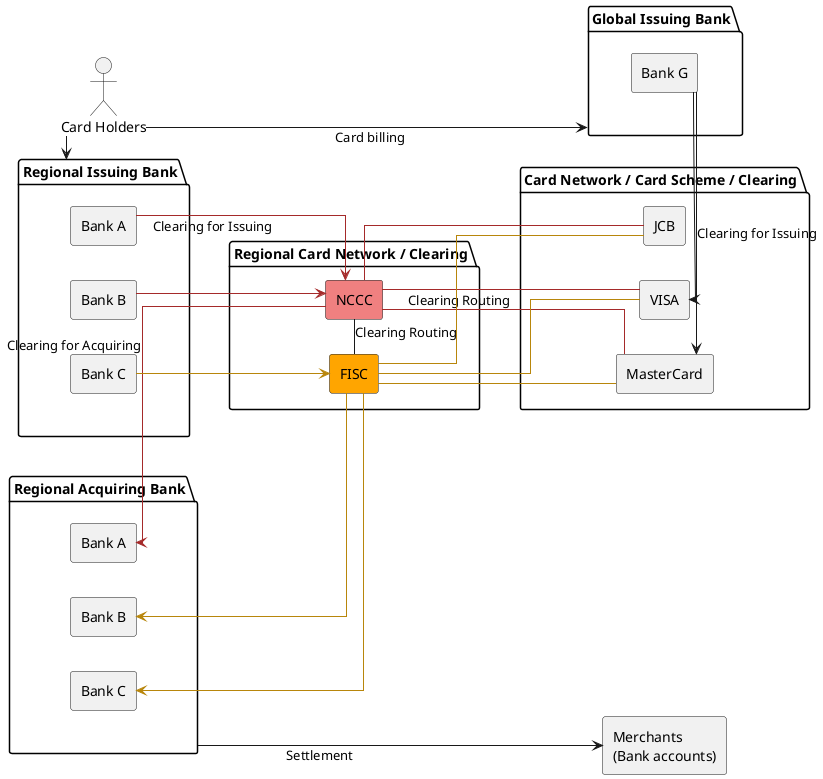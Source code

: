 @startuml
skinparam linetype polyline
skinparam linetype ortho
left to right direction

actor "Card Holders" as user
agent "Merchants \n(Bank accounts)" as merchant
package "Card Network / Card Scheme / Clearing" as ccnet {
  agent "VISA" as visa
  agent "MasterCard" as mc
  agent "JCB" as jcb
}
package "Regional Card Network / Clearing" as ccnet_local {
  agent "NCCC" as nccc #lightcoral
  agent "FISC" as fisc #orange
}
package "Global Issuing Bank" as issuer_global {
  agent "Bank G" as issuer_global_a
}
package "Regional Issuing Bank" as issuer_local {
  agent "Bank A" as issuer_a
  agent "Bank C" as issuer_b
  agent "Bank B" as issuer_c
}
package "Regional Acquiring Bank" as acquirer_local {
  agent "Bank A" as acquirer_a
  agent "Bank C" as acquirer_b
  agent "Bank B" as acquirer_c
}

nccc - fisc: Clearing Routing
nccc --[#brown] visa: Clearing Routing
nccc --[#brown] mc
nccc --[#brown] jcb
fisc --[#darkGoldenRod] visa
fisc --[#darkGoldenRod] mc
fisc --[#darkGoldenRod] jcb

issuer_a --[#brown]> nccc: Clearing for Issuing
acquirer_a <--[#brown] nccc: Clearing for Acquiring
issuer_b --[#darkGoldenRod]> fisc
acquirer_b <--[#darkGoldenRod] fisc
issuer_c --[#brown]> nccc
acquirer_c <--[#darkGoldenRod] fisc

issuer_global_a -left-> visa
issuer_global_a -left-> mc: Clearing for Issuing

acquirer_local ---> merchant: Settlement

user --> issuer_global: Card billing
user -> issuer_local
@enduml
